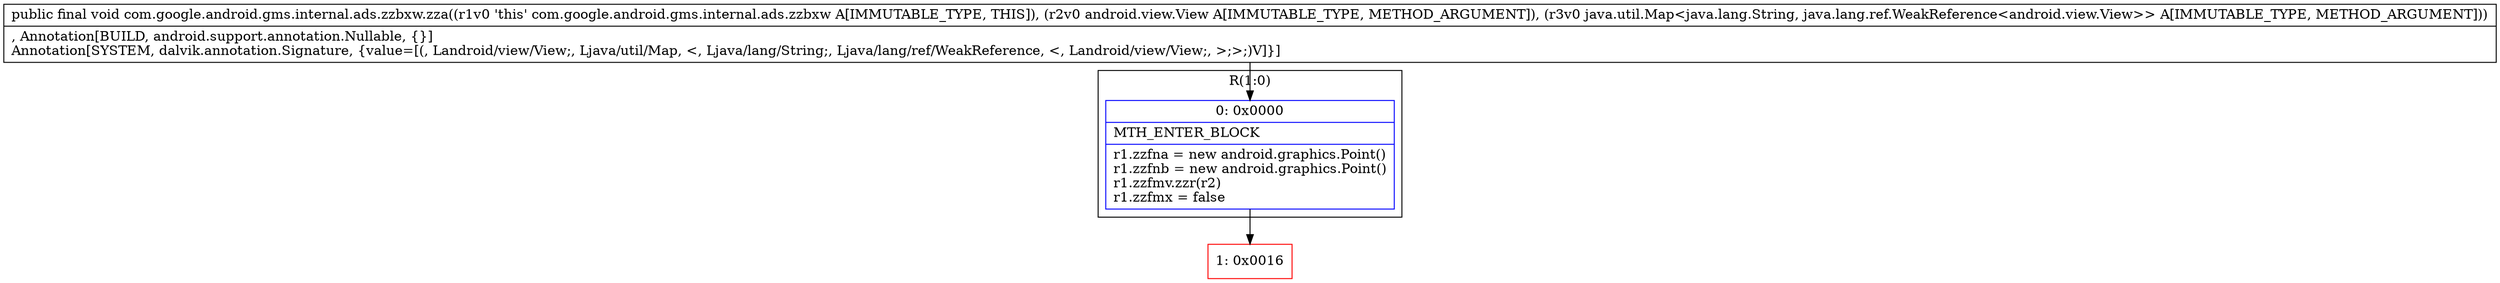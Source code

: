 digraph "CFG forcom.google.android.gms.internal.ads.zzbxw.zza(Landroid\/view\/View;Ljava\/util\/Map;)V" {
subgraph cluster_Region_1397436943 {
label = "R(1:0)";
node [shape=record,color=blue];
Node_0 [shape=record,label="{0\:\ 0x0000|MTH_ENTER_BLOCK\l|r1.zzfna = new android.graphics.Point()\lr1.zzfnb = new android.graphics.Point()\lr1.zzfmv.zzr(r2)\lr1.zzfmx = false\l}"];
}
Node_1 [shape=record,color=red,label="{1\:\ 0x0016}"];
MethodNode[shape=record,label="{public final void com.google.android.gms.internal.ads.zzbxw.zza((r1v0 'this' com.google.android.gms.internal.ads.zzbxw A[IMMUTABLE_TYPE, THIS]), (r2v0 android.view.View A[IMMUTABLE_TYPE, METHOD_ARGUMENT]), (r3v0 java.util.Map\<java.lang.String, java.lang.ref.WeakReference\<android.view.View\>\> A[IMMUTABLE_TYPE, METHOD_ARGUMENT]))  | , Annotation[BUILD, android.support.annotation.Nullable, \{\}]\lAnnotation[SYSTEM, dalvik.annotation.Signature, \{value=[(, Landroid\/view\/View;, Ljava\/util\/Map, \<, Ljava\/lang\/String;, Ljava\/lang\/ref\/WeakReference, \<, Landroid\/view\/View;, \>;\>;)V]\}]\l}"];
MethodNode -> Node_0;
Node_0 -> Node_1;
}

